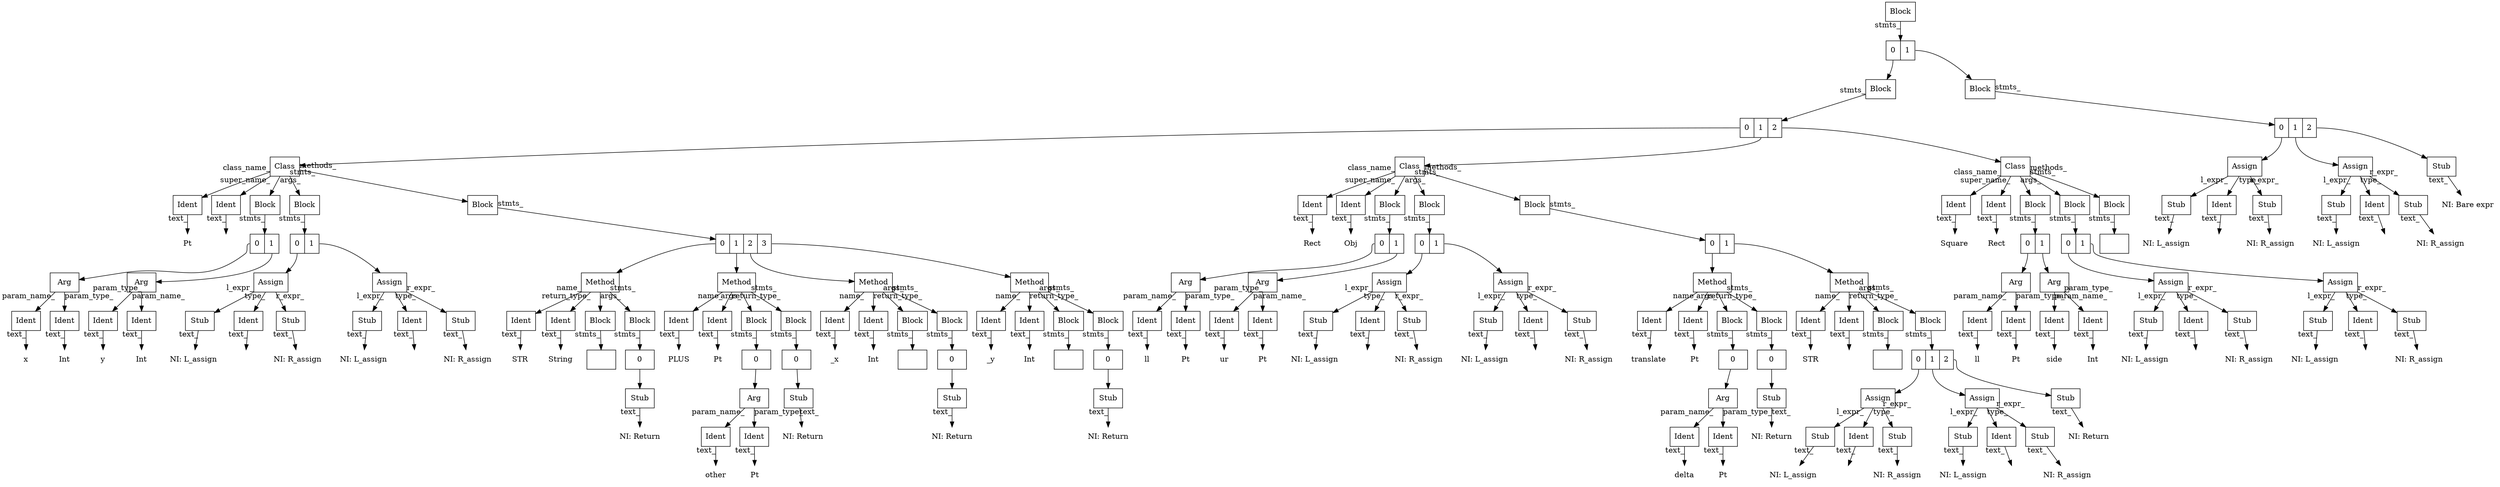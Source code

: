 digraph AST {
root[shape=box,label="Block"];
node_1[shape=record,label="<e_0>0|<e_1>1"];
node_2[shape=box,label="Block"];
node_3[shape=record,label="<e_0>0|<e_1>1|<e_2>2"];
node_4[shape=box,label="Class"];
node_5[shape=box,label="Ident"];
node_6[shape=plaintext,label="Pt"];
node_5 -> node_6 [taillabel="text_"];
node_4 -> node_5 [taillabel="class_name_"];
node_7[shape=box,label="Ident"];
node_8[shape=plaintext,label=""];
node_7 -> node_8 [taillabel="text_"];
node_4 -> node_7 [taillabel="super_name_"];
node_9[shape=box,label="Block"];
node_10[shape=record,label="<e_0>0|<e_1>1"];
node_11[shape=box,label="Arg"];
node_12[shape=box,label="Ident"];
node_13[shape=plaintext,label="x"];
node_12 -> node_13 [taillabel="text_"];
node_11 -> node_12 [taillabel="param_name_"];
node_14[shape=box,label="Ident"];
node_15[shape=plaintext,label="Int"];
node_14 -> node_15 [taillabel="text_"];
node_11 -> node_14 [taillabel="param_type_"];
node_10:e_0 -> node_11;
node_16[shape=box,label="Arg"];
node_17[shape=box,label="Ident"];
node_18[shape=plaintext,label="y"];
node_17 -> node_18 [taillabel="text_"];
node_16 -> node_17 [taillabel="param_name_"];
node_19[shape=box,label="Ident"];
node_20[shape=plaintext,label="Int"];
node_19 -> node_20 [taillabel="text_"];
node_16 -> node_19 [taillabel="param_type_"];
node_10:e_1 -> node_16;
node_9 -> node_10 [taillabel="stmts_"];
node_4 -> node_9 [taillabel="args_"];
node_21[shape=box,label="Block"];
node_22[shape=record,label="<e_0>0|<e_1>1"];
node_23[shape=box,label="Assign"];
node_24[shape=box,label="Stub"];
node_25[shape=plaintext,label="NI: L_assign"];
node_24 -> node_25 [taillabel="text_"];
node_23 -> node_24 [taillabel="l_expr_"];
node_26[shape=box,label="Ident"];
node_27[shape=plaintext,label=""];
node_26 -> node_27 [taillabel="text_"];
node_23 -> node_26 [taillabel="type_"];
node_28[shape=box,label="Stub"];
node_29[shape=plaintext,label="NI: R_assign"];
node_28 -> node_29 [taillabel="text_"];
node_23 -> node_28 [taillabel="r_expr_"];
node_22:e_0 -> node_23;
node_30[shape=box,label="Assign"];
node_31[shape=box,label="Stub"];
node_32[shape=plaintext,label="NI: L_assign"];
node_31 -> node_32 [taillabel="text_"];
node_30 -> node_31 [taillabel="l_expr_"];
node_33[shape=box,label="Ident"];
node_34[shape=plaintext,label=""];
node_33 -> node_34 [taillabel="text_"];
node_30 -> node_33 [taillabel="type_"];
node_35[shape=box,label="Stub"];
node_36[shape=plaintext,label="NI: R_assign"];
node_35 -> node_36 [taillabel="text_"];
node_30 -> node_35 [taillabel="r_expr_"];
node_22:e_1 -> node_30;
node_21 -> node_22 [taillabel="stmts_"];
node_4 -> node_21 [taillabel="stmts_"];
node_37[shape=box,label="Block"];
node_38[shape=record,label="<e_0>0|<e_1>1|<e_2>2|<e_3>3"];
node_39[shape=box,label="Method"];
node_40[shape=box,label="Ident"];
node_41[shape=plaintext,label="STR"];
node_40 -> node_41 [taillabel="text_"];
node_39 -> node_40 [taillabel="name_"];
node_42[shape=box,label="Ident"];
node_43[shape=plaintext,label="String"];
node_42 -> node_43 [taillabel="text_"];
node_39 -> node_42 [taillabel="return_type_"];
node_44[shape=box,label="Block"];
node_45[shape=record,label=""];
node_44 -> node_45 [taillabel="stmts_"];
node_39 -> node_44 [taillabel="args_"];
node_46[shape=box,label="Block"];
node_47[shape=record,label="<e_0>0"];
node_48[shape=box,label="Stub"];
node_49[shape=plaintext,label="NI: Return"];
node_48 -> node_49 [taillabel="text_"];
node_47:e_0 -> node_48;
node_46 -> node_47 [taillabel="stmts_"];
node_39 -> node_46 [taillabel="stmts_"];
node_38:e_0 -> node_39;
node_50[shape=box,label="Method"];
node_51[shape=box,label="Ident"];
node_52[shape=plaintext,label="PLUS"];
node_51 -> node_52 [taillabel="text_"];
node_50 -> node_51 [taillabel="name_"];
node_53[shape=box,label="Ident"];
node_54[shape=plaintext,label="Pt"];
node_53 -> node_54 [taillabel="text_"];
node_50 -> node_53 [taillabel="return_type_"];
node_55[shape=box,label="Block"];
node_56[shape=record,label="<e_0>0"];
node_57[shape=box,label="Arg"];
node_58[shape=box,label="Ident"];
node_59[shape=plaintext,label="other"];
node_58 -> node_59 [taillabel="text_"];
node_57 -> node_58 [taillabel="param_name_"];
node_60[shape=box,label="Ident"];
node_61[shape=plaintext,label="Pt"];
node_60 -> node_61 [taillabel="text_"];
node_57 -> node_60 [taillabel="param_type_"];
node_56:e_0 -> node_57;
node_55 -> node_56 [taillabel="stmts_"];
node_50 -> node_55 [taillabel="args_"];
node_62[shape=box,label="Block"];
node_63[shape=record,label="<e_0>0"];
node_64[shape=box,label="Stub"];
node_65[shape=plaintext,label="NI: Return"];
node_64 -> node_65 [taillabel="text_"];
node_63:e_0 -> node_64;
node_62 -> node_63 [taillabel="stmts_"];
node_50 -> node_62 [taillabel="stmts_"];
node_38:e_1 -> node_50;
node_66[shape=box,label="Method"];
node_67[shape=box,label="Ident"];
node_68[shape=plaintext,label="_x"];
node_67 -> node_68 [taillabel="text_"];
node_66 -> node_67 [taillabel="name_"];
node_69[shape=box,label="Ident"];
node_70[shape=plaintext,label="Int"];
node_69 -> node_70 [taillabel="text_"];
node_66 -> node_69 [taillabel="return_type_"];
node_71[shape=box,label="Block"];
node_72[shape=record,label=""];
node_71 -> node_72 [taillabel="stmts_"];
node_66 -> node_71 [taillabel="args_"];
node_73[shape=box,label="Block"];
node_74[shape=record,label="<e_0>0"];
node_75[shape=box,label="Stub"];
node_76[shape=plaintext,label="NI: Return"];
node_75 -> node_76 [taillabel="text_"];
node_74:e_0 -> node_75;
node_73 -> node_74 [taillabel="stmts_"];
node_66 -> node_73 [taillabel="stmts_"];
node_38:e_2 -> node_66;
node_77[shape=box,label="Method"];
node_78[shape=box,label="Ident"];
node_79[shape=plaintext,label="_y"];
node_78 -> node_79 [taillabel="text_"];
node_77 -> node_78 [taillabel="name_"];
node_80[shape=box,label="Ident"];
node_81[shape=plaintext,label="Int"];
node_80 -> node_81 [taillabel="text_"];
node_77 -> node_80 [taillabel="return_type_"];
node_82[shape=box,label="Block"];
node_83[shape=record,label=""];
node_82 -> node_83 [taillabel="stmts_"];
node_77 -> node_82 [taillabel="args_"];
node_84[shape=box,label="Block"];
node_85[shape=record,label="<e_0>0"];
node_86[shape=box,label="Stub"];
node_87[shape=plaintext,label="NI: Return"];
node_86 -> node_87 [taillabel="text_"];
node_85:e_0 -> node_86;
node_84 -> node_85 [taillabel="stmts_"];
node_77 -> node_84 [taillabel="stmts_"];
node_38:e_3 -> node_77;
node_37 -> node_38 [taillabel="stmts_"];
node_4 -> node_37 [taillabel="methods_"];
node_3:e_0 -> node_4;
node_88[shape=box,label="Class"];
node_89[shape=box,label="Ident"];
node_90[shape=plaintext,label="Rect"];
node_89 -> node_90 [taillabel="text_"];
node_88 -> node_89 [taillabel="class_name_"];
node_91[shape=box,label="Ident"];
node_92[shape=plaintext,label="Obj"];
node_91 -> node_92 [taillabel="text_"];
node_88 -> node_91 [taillabel="super_name_"];
node_93[shape=box,label="Block"];
node_94[shape=record,label="<e_0>0|<e_1>1"];
node_95[shape=box,label="Arg"];
node_96[shape=box,label="Ident"];
node_97[shape=plaintext,label="ll"];
node_96 -> node_97 [taillabel="text_"];
node_95 -> node_96 [taillabel="param_name_"];
node_98[shape=box,label="Ident"];
node_99[shape=plaintext,label="Pt"];
node_98 -> node_99 [taillabel="text_"];
node_95 -> node_98 [taillabel="param_type_"];
node_94:e_0 -> node_95;
node_100[shape=box,label="Arg"];
node_101[shape=box,label="Ident"];
node_102[shape=plaintext,label="ur"];
node_101 -> node_102 [taillabel="text_"];
node_100 -> node_101 [taillabel="param_name_"];
node_103[shape=box,label="Ident"];
node_104[shape=plaintext,label="Pt"];
node_103 -> node_104 [taillabel="text_"];
node_100 -> node_103 [taillabel="param_type_"];
node_94:e_1 -> node_100;
node_93 -> node_94 [taillabel="stmts_"];
node_88 -> node_93 [taillabel="args_"];
node_105[shape=box,label="Block"];
node_106[shape=record,label="<e_0>0|<e_1>1"];
node_107[shape=box,label="Assign"];
node_108[shape=box,label="Stub"];
node_109[shape=plaintext,label="NI: L_assign"];
node_108 -> node_109 [taillabel="text_"];
node_107 -> node_108 [taillabel="l_expr_"];
node_110[shape=box,label="Ident"];
node_111[shape=plaintext,label=""];
node_110 -> node_111 [taillabel="text_"];
node_107 -> node_110 [taillabel="type_"];
node_112[shape=box,label="Stub"];
node_113[shape=plaintext,label="NI: R_assign"];
node_112 -> node_113 [taillabel="text_"];
node_107 -> node_112 [taillabel="r_expr_"];
node_106:e_0 -> node_107;
node_114[shape=box,label="Assign"];
node_115[shape=box,label="Stub"];
node_116[shape=plaintext,label="NI: L_assign"];
node_115 -> node_116 [taillabel="text_"];
node_114 -> node_115 [taillabel="l_expr_"];
node_117[shape=box,label="Ident"];
node_118[shape=plaintext,label=""];
node_117 -> node_118 [taillabel="text_"];
node_114 -> node_117 [taillabel="type_"];
node_119[shape=box,label="Stub"];
node_120[shape=plaintext,label="NI: R_assign"];
node_119 -> node_120 [taillabel="text_"];
node_114 -> node_119 [taillabel="r_expr_"];
node_106:e_1 -> node_114;
node_105 -> node_106 [taillabel="stmts_"];
node_88 -> node_105 [taillabel="stmts_"];
node_121[shape=box,label="Block"];
node_122[shape=record,label="<e_0>0|<e_1>1"];
node_123[shape=box,label="Method"];
node_124[shape=box,label="Ident"];
node_125[shape=plaintext,label="translate"];
node_124 -> node_125 [taillabel="text_"];
node_123 -> node_124 [taillabel="name_"];
node_126[shape=box,label="Ident"];
node_127[shape=plaintext,label="Pt"];
node_126 -> node_127 [taillabel="text_"];
node_123 -> node_126 [taillabel="return_type_"];
node_128[shape=box,label="Block"];
node_129[shape=record,label="<e_0>0"];
node_130[shape=box,label="Arg"];
node_131[shape=box,label="Ident"];
node_132[shape=plaintext,label="delta"];
node_131 -> node_132 [taillabel="text_"];
node_130 -> node_131 [taillabel="param_name_"];
node_133[shape=box,label="Ident"];
node_134[shape=plaintext,label="Pt"];
node_133 -> node_134 [taillabel="text_"];
node_130 -> node_133 [taillabel="param_type_"];
node_129:e_0 -> node_130;
node_128 -> node_129 [taillabel="stmts_"];
node_123 -> node_128 [taillabel="args_"];
node_135[shape=box,label="Block"];
node_136[shape=record,label="<e_0>0"];
node_137[shape=box,label="Stub"];
node_138[shape=plaintext,label="NI: Return"];
node_137 -> node_138 [taillabel="text_"];
node_136:e_0 -> node_137;
node_135 -> node_136 [taillabel="stmts_"];
node_123 -> node_135 [taillabel="stmts_"];
node_122:e_0 -> node_123;
node_139[shape=box,label="Method"];
node_140[shape=box,label="Ident"];
node_141[shape=plaintext,label="STR"];
node_140 -> node_141 [taillabel="text_"];
node_139 -> node_140 [taillabel="name_"];
node_142[shape=box,label="Ident"];
node_143[shape=plaintext,label=""];
node_142 -> node_143 [taillabel="text_"];
node_139 -> node_142 [taillabel="return_type_"];
node_144[shape=box,label="Block"];
node_145[shape=record,label=""];
node_144 -> node_145 [taillabel="stmts_"];
node_139 -> node_144 [taillabel="args_"];
node_146[shape=box,label="Block"];
node_147[shape=record,label="<e_0>0|<e_1>1|<e_2>2"];
node_148[shape=box,label="Assign"];
node_149[shape=box,label="Stub"];
node_150[shape=plaintext,label="NI: L_assign"];
node_149 -> node_150 [taillabel="text_"];
node_148 -> node_149 [taillabel="l_expr_"];
node_151[shape=box,label="Ident"];
node_152[shape=plaintext,label=""];
node_151 -> node_152 [taillabel="text_"];
node_148 -> node_151 [taillabel="type_"];
node_153[shape=box,label="Stub"];
node_154[shape=plaintext,label="NI: R_assign"];
node_153 -> node_154 [taillabel="text_"];
node_148 -> node_153 [taillabel="r_expr_"];
node_147:e_0 -> node_148;
node_155[shape=box,label="Assign"];
node_156[shape=box,label="Stub"];
node_157[shape=plaintext,label="NI: L_assign"];
node_156 -> node_157 [taillabel="text_"];
node_155 -> node_156 [taillabel="l_expr_"];
node_158[shape=box,label="Ident"];
node_159[shape=plaintext,label=""];
node_158 -> node_159 [taillabel="text_"];
node_155 -> node_158 [taillabel="type_"];
node_160[shape=box,label="Stub"];
node_161[shape=plaintext,label="NI: R_assign"];
node_160 -> node_161 [taillabel="text_"];
node_155 -> node_160 [taillabel="r_expr_"];
node_147:e_1 -> node_155;
node_162[shape=box,label="Stub"];
node_163[shape=plaintext,label="NI: Return"];
node_162 -> node_163 [taillabel="text_"];
node_147:e_2 -> node_162;
node_146 -> node_147 [taillabel="stmts_"];
node_139 -> node_146 [taillabel="stmts_"];
node_122:e_1 -> node_139;
node_121 -> node_122 [taillabel="stmts_"];
node_88 -> node_121 [taillabel="methods_"];
node_3:e_1 -> node_88;
node_164[shape=box,label="Class"];
node_165[shape=box,label="Ident"];
node_166[shape=plaintext,label="Square"];
node_165 -> node_166 [taillabel="text_"];
node_164 -> node_165 [taillabel="class_name_"];
node_167[shape=box,label="Ident"];
node_168[shape=plaintext,label="Rect"];
node_167 -> node_168 [taillabel="text_"];
node_164 -> node_167 [taillabel="super_name_"];
node_169[shape=box,label="Block"];
node_170[shape=record,label="<e_0>0|<e_1>1"];
node_171[shape=box,label="Arg"];
node_172[shape=box,label="Ident"];
node_173[shape=plaintext,label="ll"];
node_172 -> node_173 [taillabel="text_"];
node_171 -> node_172 [taillabel="param_name_"];
node_174[shape=box,label="Ident"];
node_175[shape=plaintext,label="Pt"];
node_174 -> node_175 [taillabel="text_"];
node_171 -> node_174 [taillabel="param_type_"];
node_170:e_0 -> node_171;
node_176[shape=box,label="Arg"];
node_177[shape=box,label="Ident"];
node_178[shape=plaintext,label="side"];
node_177 -> node_178 [taillabel="text_"];
node_176 -> node_177 [taillabel="param_name_"];
node_179[shape=box,label="Ident"];
node_180[shape=plaintext,label="Int"];
node_179 -> node_180 [taillabel="text_"];
node_176 -> node_179 [taillabel="param_type_"];
node_170:e_1 -> node_176;
node_169 -> node_170 [taillabel="stmts_"];
node_164 -> node_169 [taillabel="args_"];
node_181[shape=box,label="Block"];
node_182[shape=record,label="<e_0>0|<e_1>1"];
node_183[shape=box,label="Assign"];
node_184[shape=box,label="Stub"];
node_185[shape=plaintext,label="NI: L_assign"];
node_184 -> node_185 [taillabel="text_"];
node_183 -> node_184 [taillabel="l_expr_"];
node_186[shape=box,label="Ident"];
node_187[shape=plaintext,label=""];
node_186 -> node_187 [taillabel="text_"];
node_183 -> node_186 [taillabel="type_"];
node_188[shape=box,label="Stub"];
node_189[shape=plaintext,label="NI: R_assign"];
node_188 -> node_189 [taillabel="text_"];
node_183 -> node_188 [taillabel="r_expr_"];
node_182:e_0 -> node_183;
node_190[shape=box,label="Assign"];
node_191[shape=box,label="Stub"];
node_192[shape=plaintext,label="NI: L_assign"];
node_191 -> node_192 [taillabel="text_"];
node_190 -> node_191 [taillabel="l_expr_"];
node_193[shape=box,label="Ident"];
node_194[shape=plaintext,label=""];
node_193 -> node_194 [taillabel="text_"];
node_190 -> node_193 [taillabel="type_"];
node_195[shape=box,label="Stub"];
node_196[shape=plaintext,label="NI: R_assign"];
node_195 -> node_196 [taillabel="text_"];
node_190 -> node_195 [taillabel="r_expr_"];
node_182:e_1 -> node_190;
node_181 -> node_182 [taillabel="stmts_"];
node_164 -> node_181 [taillabel="stmts_"];
node_197[shape=box,label="Block"];
node_198[shape=record,label=""];
node_197 -> node_198 [taillabel="stmts_"];
node_164 -> node_197 [taillabel="methods_"];
node_3:e_2 -> node_164;
node_2 -> node_3 [taillabel="stmts_"];
node_1:e_0 -> node_2;
node_199[shape=box,label="Block"];
node_200[shape=record,label="<e_0>0|<e_1>1|<e_2>2"];
node_201[shape=box,label="Assign"];
node_202[shape=box,label="Stub"];
node_203[shape=plaintext,label="NI: L_assign"];
node_202 -> node_203 [taillabel="text_"];
node_201 -> node_202 [taillabel="l_expr_"];
node_204[shape=box,label="Ident"];
node_205[shape=plaintext,label=""];
node_204 -> node_205 [taillabel="text_"];
node_201 -> node_204 [taillabel="type_"];
node_206[shape=box,label="Stub"];
node_207[shape=plaintext,label="NI: R_assign"];
node_206 -> node_207 [taillabel="text_"];
node_201 -> node_206 [taillabel="r_expr_"];
node_200:e_0 -> node_201;
node_208[shape=box,label="Assign"];
node_209[shape=box,label="Stub"];
node_210[shape=plaintext,label="NI: L_assign"];
node_209 -> node_210 [taillabel="text_"];
node_208 -> node_209 [taillabel="l_expr_"];
node_211[shape=box,label="Ident"];
node_212[shape=plaintext,label=""];
node_211 -> node_212 [taillabel="text_"];
node_208 -> node_211 [taillabel="type_"];
node_213[shape=box,label="Stub"];
node_214[shape=plaintext,label="NI: R_assign"];
node_213 -> node_214 [taillabel="text_"];
node_208 -> node_213 [taillabel="r_expr_"];
node_200:e_1 -> node_208;
node_215[shape=box,label="Stub"];
node_216[shape=plaintext,label="NI: Bare expr"];
node_215 -> node_216 [taillabel="text_"];
node_200:e_2 -> node_215;
node_199 -> node_200 [taillabel="stmts_"];
node_1:e_1 -> node_199;
root -> node_1 [taillabel="stmts_"];
}
